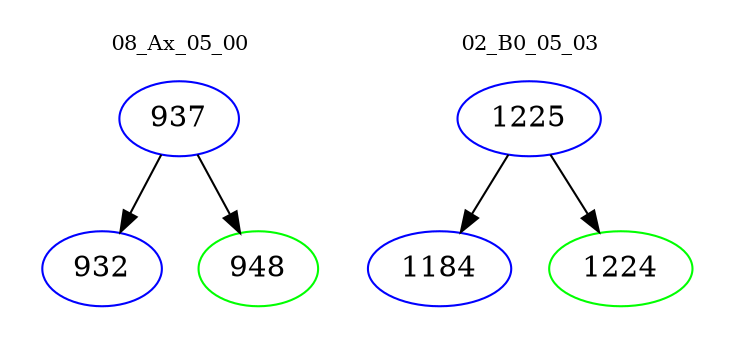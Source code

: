 digraph{
subgraph cluster_0 {
color = white
label = "08_Ax_05_00";
fontsize=10;
T0_937 [label="937", color="blue"]
T0_937 -> T0_932 [color="black"]
T0_932 [label="932", color="blue"]
T0_937 -> T0_948 [color="black"]
T0_948 [label="948", color="green"]
}
subgraph cluster_1 {
color = white
label = "02_B0_05_03";
fontsize=10;
T1_1225 [label="1225", color="blue"]
T1_1225 -> T1_1184 [color="black"]
T1_1184 [label="1184", color="blue"]
T1_1225 -> T1_1224 [color="black"]
T1_1224 [label="1224", color="green"]
}
}

